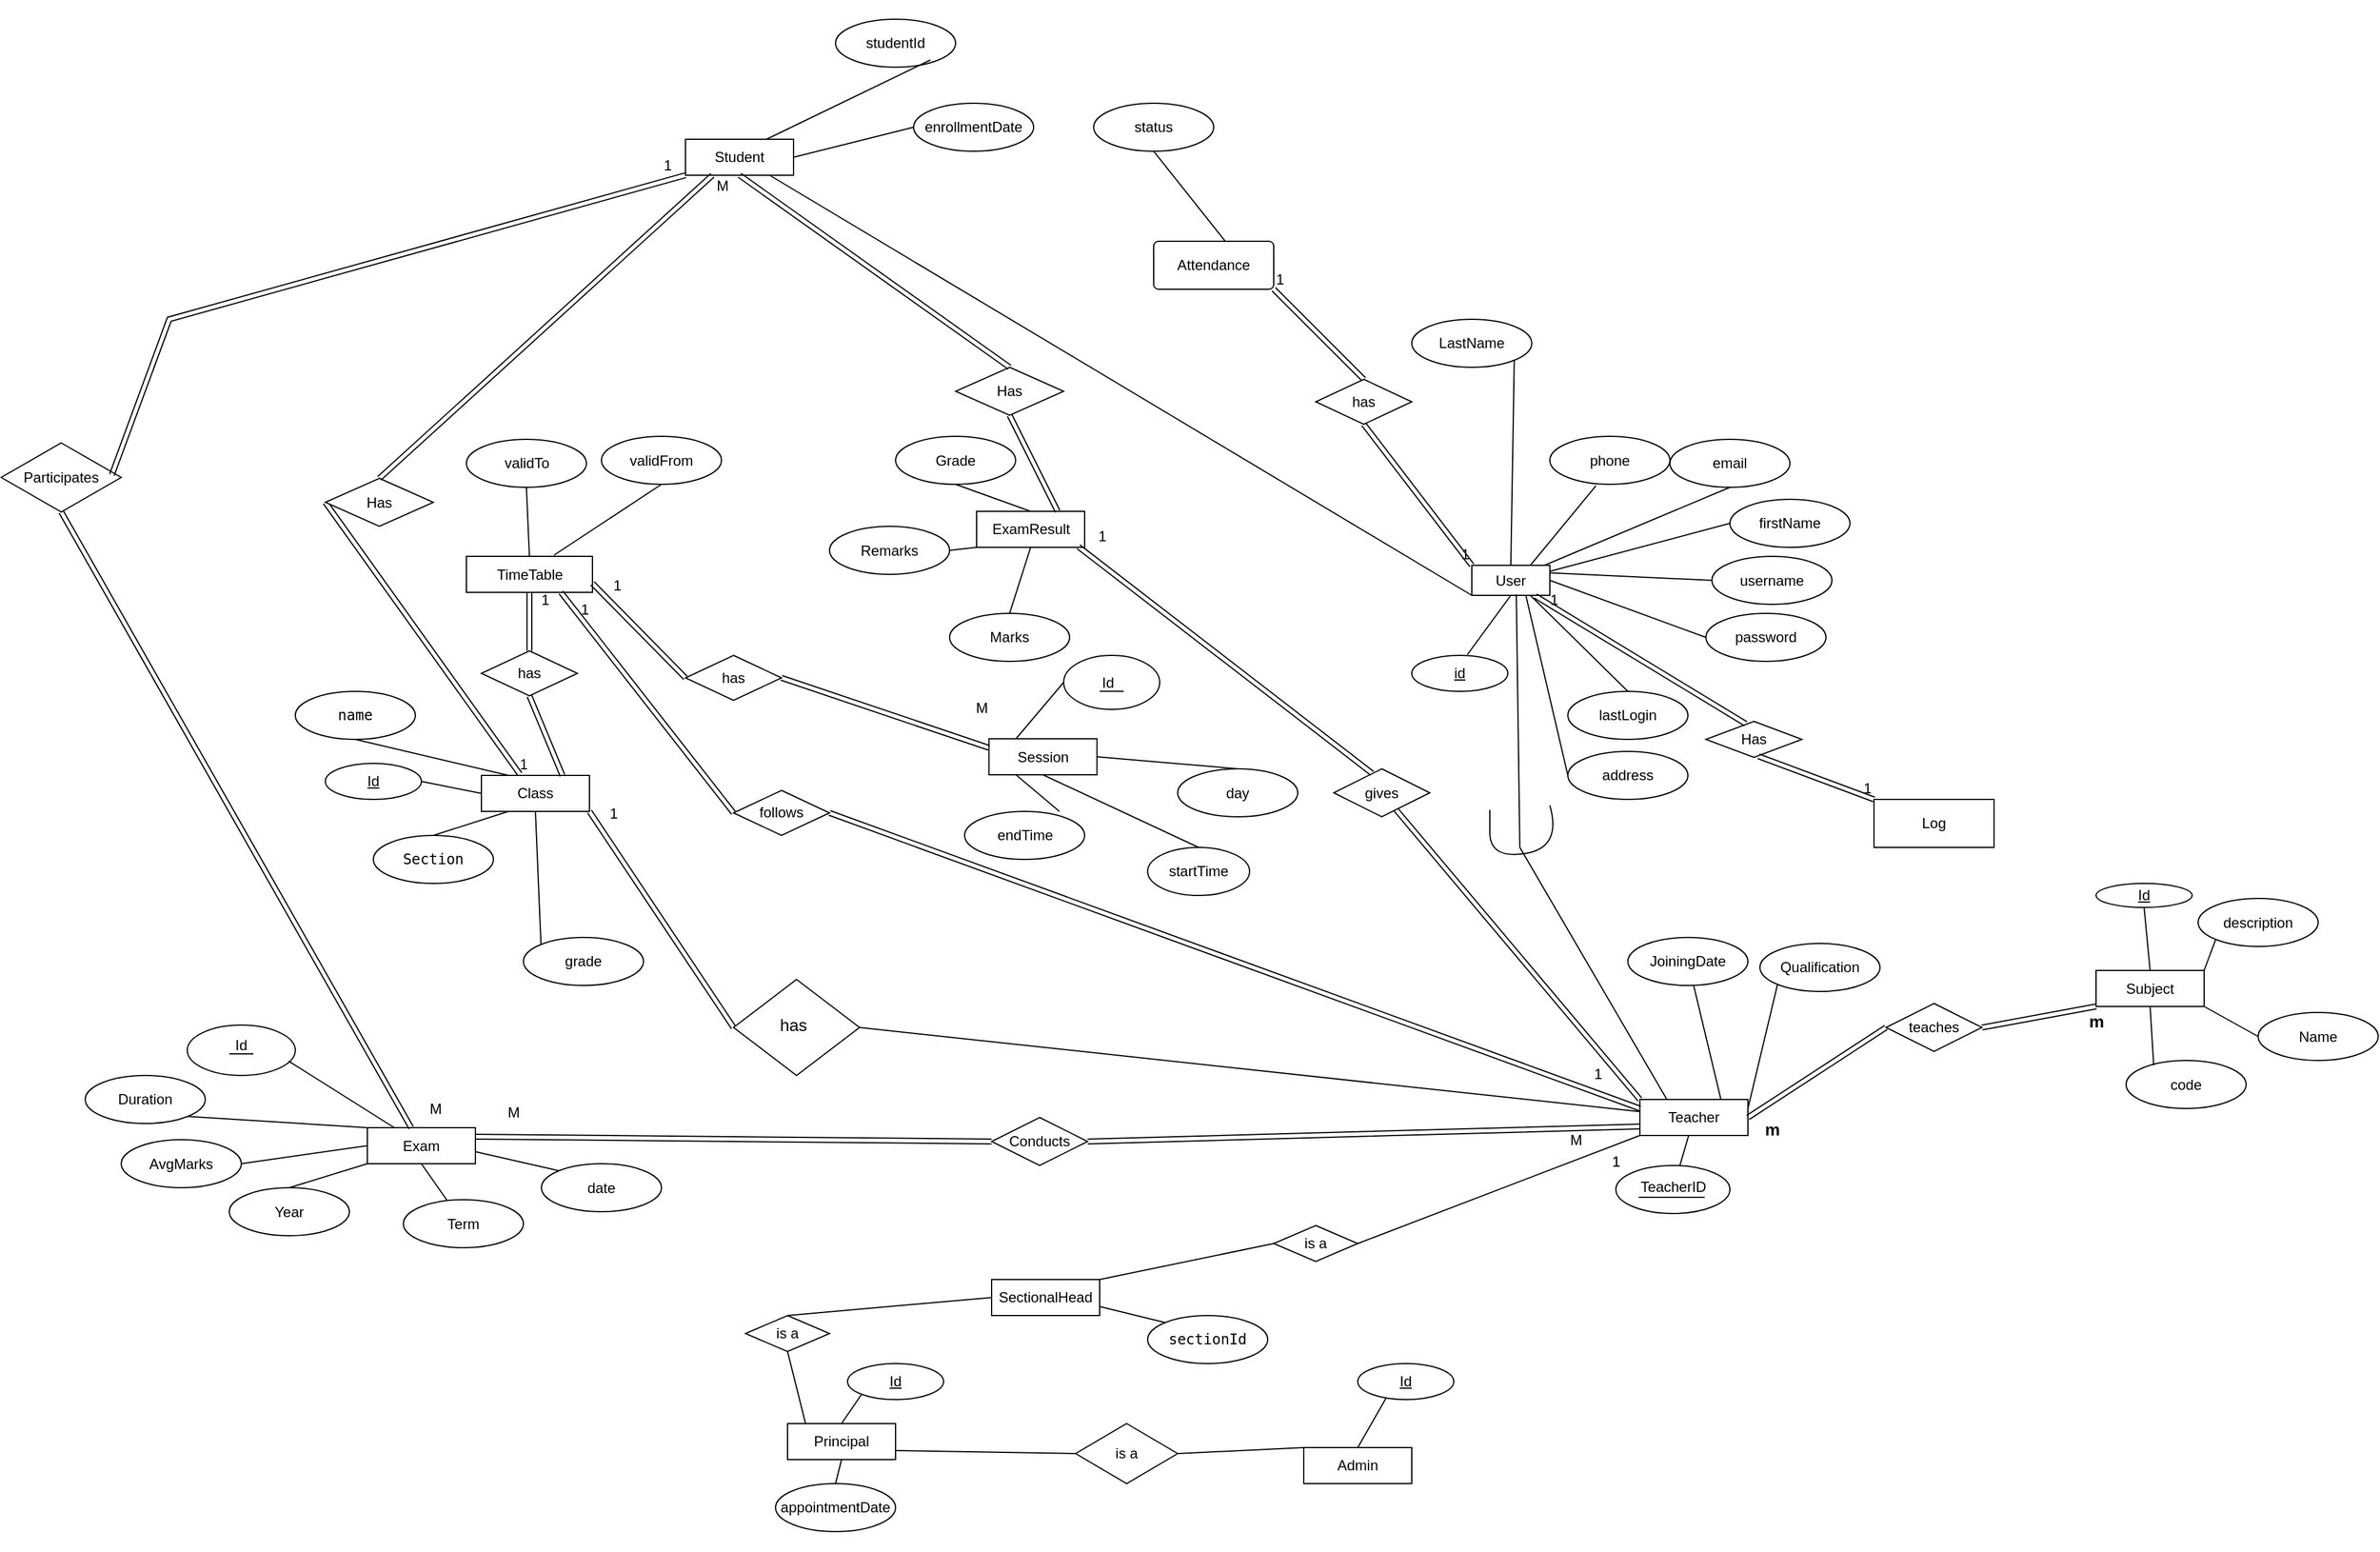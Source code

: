 <mxfile version="26.0.6">
  <diagram id="ZkVfl6ATCp7apwfqiopH" name="Page-1">
    <mxGraphModel dx="2526" dy="1652" grid="1" gridSize="10" guides="1" tooltips="1" connect="1" arrows="1" fold="1" page="1" pageScale="1" pageWidth="827" pageHeight="1169" math="0" shadow="0">
      <root>
        <mxCell id="0" />
        <mxCell id="1" parent="0" />
        <mxCell id="m-IS8upbQ1MUggqvbTGP-1" value="&#xa;&#xa;Teacher&#xa;&#xa;" style="rounded=0;whiteSpace=wrap;html=1;" parent="1" vertex="1">
          <mxGeometry x="535" y="490" width="90" height="30" as="geometry" />
        </mxCell>
        <mxCell id="m-IS8upbQ1MUggqvbTGP-2" value="&#xa;&#xa;Class&#xa;&#xa;" style="rounded=0;whiteSpace=wrap;html=1;" parent="1" vertex="1">
          <mxGeometry x="-430" y="220" width="90" height="30" as="geometry" />
        </mxCell>
        <mxCell id="m-IS8upbQ1MUggqvbTGP-3" value="&#xa;&#xa;Admin&#xa;&#xa;" style="rounded=0;whiteSpace=wrap;html=1;" parent="1" vertex="1">
          <mxGeometry x="255" y="780" width="90" height="30" as="geometry" />
        </mxCell>
        <mxCell id="m-IS8upbQ1MUggqvbTGP-4" value="&#xa;&#xa;ExamResult&#xa;&#xa;" style="rounded=0;whiteSpace=wrap;html=1;" parent="1" vertex="1">
          <mxGeometry x="-17.5" width="90" height="30" as="geometry" />
        </mxCell>
        <mxCell id="m-IS8upbQ1MUggqvbTGP-5" value="&#xa;&#xa;SectionalHead&#xa;&#xa;" style="rounded=0;whiteSpace=wrap;html=1;" parent="1" vertex="1">
          <mxGeometry x="-5" y="640" width="90" height="30" as="geometry" />
        </mxCell>
        <mxCell id="m-IS8upbQ1MUggqvbTGP-6" value="&#xa;&#xa;Exam&#xa;&#xa;" style="rounded=0;whiteSpace=wrap;html=1;" parent="1" vertex="1">
          <mxGeometry x="-525" y="513.5" width="90" height="30" as="geometry" />
        </mxCell>
        <mxCell id="m-IS8upbQ1MUggqvbTGP-8" value="TimeTable" style="rounded=0;whiteSpace=wrap;html=1;" parent="1" vertex="1">
          <mxGeometry x="-442.5" y="37.5" width="105" height="30" as="geometry" />
        </mxCell>
        <mxCell id="m-IS8upbQ1MUggqvbTGP-9" value="&#xa;&#xa;Student&#xa;&#xa;" style="rounded=0;whiteSpace=wrap;html=1;" parent="1" vertex="1">
          <mxGeometry x="-260" y="-310" width="90" height="30" as="geometry" />
        </mxCell>
        <mxCell id="m-IS8upbQ1MUggqvbTGP-10" value="&#xa;&#xa;Principal&#xa;&#xa;" style="rounded=0;whiteSpace=wrap;html=1;" parent="1" vertex="1">
          <mxGeometry x="-175" y="760" width="90" height="30" as="geometry" />
        </mxCell>
        <mxCell id="m-IS8upbQ1MUggqvbTGP-11" value="&#xa;&#xa;Subject&#xa;&#xa;" style="rounded=0;whiteSpace=wrap;html=1;" parent="1" vertex="1">
          <mxGeometry x="915" y="382.5" width="90" height="30" as="geometry" />
        </mxCell>
        <mxCell id="m-IS8upbQ1MUggqvbTGP-12" value="&#xa;&#xa;Session&#xa;&#xa;" style="rounded=0;whiteSpace=wrap;html=1;" parent="1" vertex="1">
          <mxGeometry x="-7.23" y="189.5" width="90" height="30" as="geometry" />
        </mxCell>
        <mxCell id="m-IS8upbQ1MUggqvbTGP-15" value="&#xa;&#xa;studentId&#xa;&#xa;" style="ellipse;whiteSpace=wrap;html=1;" parent="1" vertex="1">
          <mxGeometry x="-135" y="-410" width="100" height="40" as="geometry" />
        </mxCell>
        <mxCell id="m-IS8upbQ1MUggqvbTGP-16" value="&#xa;&#xa;firstName&#xa;&#xa;" style="ellipse;whiteSpace=wrap;html=1;" parent="1" vertex="1">
          <mxGeometry x="610" y="-10" width="100" height="40" as="geometry" />
        </mxCell>
        <mxCell id="m-IS8upbQ1MUggqvbTGP-17" value="LastName" style="ellipse;whiteSpace=wrap;html=1;" parent="1" vertex="1">
          <mxGeometry x="345" y="-160" width="100" height="40" as="geometry" />
        </mxCell>
        <mxCell id="m-IS8upbQ1MUggqvbTGP-18" value="&#xa;&#xa;enrollmentDate&#xa;&#xa;" style="ellipse;whiteSpace=wrap;html=1;" parent="1" vertex="1">
          <mxGeometry x="-70" y="-340" width="100" height="40" as="geometry" />
        </mxCell>
        <mxCell id="m-IS8upbQ1MUggqvbTGP-20" value="J&lt;span style=&quot;background-color: transparent; color: light-dark(rgb(0, 0, 0), rgb(255, 255, 255));&quot;&gt;oiningDate&lt;/span&gt;" style="ellipse;whiteSpace=wrap;html=1;" parent="1" vertex="1">
          <mxGeometry x="525" y="355" width="100" height="40" as="geometry" />
        </mxCell>
        <mxCell id="m-IS8upbQ1MUggqvbTGP-21" value="&lt;br&gt;&lt;br&gt;&lt;div&gt;&lt;br&gt;&lt;/div&gt;" style="ellipse;whiteSpace=wrap;html=1;" parent="1" vertex="1">
          <mxGeometry x="515" y="545" width="95" height="40" as="geometry" />
        </mxCell>
        <mxCell id="m-IS8upbQ1MUggqvbTGP-26" value="" style="endArrow=none;html=1;rounded=0;" parent="1" source="m-IS8upbQ1MUggqvbTGP-1" target="m-IS8upbQ1MUggqvbTGP-21" edge="1">
          <mxGeometry width="50" height="50" relative="1" as="geometry">
            <mxPoint x="360" y="420" as="sourcePoint" />
            <mxPoint x="410" y="370" as="targetPoint" />
          </mxGeometry>
        </mxCell>
        <mxCell id="m-IS8upbQ1MUggqvbTGP-27" value="" style="endArrow=none;html=1;rounded=0;entryX=0.75;entryY=0;entryDx=0;entryDy=0;" parent="1" source="m-IS8upbQ1MUggqvbTGP-20" target="m-IS8upbQ1MUggqvbTGP-1" edge="1">
          <mxGeometry width="50" height="50" relative="1" as="geometry">
            <mxPoint x="474.645" y="334.142" as="sourcePoint" />
            <mxPoint x="410" y="370" as="targetPoint" />
          </mxGeometry>
        </mxCell>
        <mxCell id="m-IS8upbQ1MUggqvbTGP-30" value="" style="endArrow=none;html=1;rounded=0;exitX=1;exitY=1;exitDx=0;exitDy=0;entryX=0.5;entryY=0;entryDx=0;entryDy=0;" parent="1" source="m-IS8upbQ1MUggqvbTGP-17" target="m-IS8upbQ1MUggqvbTGP-32" edge="1">
          <mxGeometry width="50" height="50" relative="1" as="geometry">
            <mxPoint x="435" y="220" as="sourcePoint" />
            <mxPoint x="485" y="170" as="targetPoint" />
          </mxGeometry>
        </mxCell>
        <mxCell id="m-IS8upbQ1MUggqvbTGP-31" value="" style="endArrow=none;html=1;rounded=0;exitX=0;exitY=0.5;exitDx=0;exitDy=0;entryX=1;entryY=0.5;entryDx=0;entryDy=0;" parent="1" source="m-IS8upbQ1MUggqvbTGP-18" target="m-IS8upbQ1MUggqvbTGP-9" edge="1">
          <mxGeometry width="50" height="50" relative="1" as="geometry">
            <mxPoint x="260" y="-242.5" as="sourcePoint" />
            <mxPoint x="310" y="-292.5" as="targetPoint" />
          </mxGeometry>
        </mxCell>
        <mxCell id="m-IS8upbQ1MUggqvbTGP-32" value="User" style="rounded=0;whiteSpace=wrap;html=1;" parent="1" vertex="1">
          <mxGeometry x="395" y="45" width="65" height="25" as="geometry" />
        </mxCell>
        <mxCell id="m-IS8upbQ1MUggqvbTGP-35" value="&#xa;&#xa;status&#xa;&#xa;" style="ellipse;whiteSpace=wrap;html=1;" parent="1" vertex="1">
          <mxGeometry x="80" y="-340" width="100" height="40" as="geometry" />
        </mxCell>
        <mxCell id="m-IS8upbQ1MUggqvbTGP-36" value="&#xa;&#xa;validTo&#xa;&#xa;" style="ellipse;whiteSpace=wrap;html=1;" parent="1" vertex="1">
          <mxGeometry x="-442.5" y="-60" width="100" height="40" as="geometry" />
        </mxCell>
        <mxCell id="m-IS8upbQ1MUggqvbTGP-37" value="&#xa;&#xa;appointmentDate&#xa;&#xa;" style="ellipse;whiteSpace=wrap;html=1;" parent="1" vertex="1">
          <mxGeometry x="-185" y="810" width="100" height="40" as="geometry" />
        </mxCell>
        <mxCell id="m-IS8upbQ1MUggqvbTGP-39" value="&#xa;&#xa;lastLogin&#xa;&#xa;" style="ellipse;whiteSpace=wrap;html=1;" parent="1" vertex="1">
          <mxGeometry x="475" y="150" width="100" height="40" as="geometry" />
        </mxCell>
        <mxCell id="m-IS8upbQ1MUggqvbTGP-40" value="&#xa;&#xa;password&#xa;&#xa;" style="ellipse;whiteSpace=wrap;html=1;" parent="1" vertex="1">
          <mxGeometry x="590" y="85" width="100" height="40" as="geometry" />
        </mxCell>
        <mxCell id="m-IS8upbQ1MUggqvbTGP-41" value="&#xa;&#xa;username&#xa;&#xa;" style="ellipse;whiteSpace=wrap;html=1;" parent="1" vertex="1">
          <mxGeometry x="595" y="37.5" width="100" height="40" as="geometry" />
        </mxCell>
        <mxCell id="m-IS8upbQ1MUggqvbTGP-42" value="&#xa;&#xa;address&#xa;&#xa;" style="ellipse;whiteSpace=wrap;html=1;" parent="1" vertex="1">
          <mxGeometry x="475" y="200" width="100" height="40" as="geometry" />
        </mxCell>
        <mxCell id="m-IS8upbQ1MUggqvbTGP-43" value="&#xa;&#xa;phone&#xa;&#xa;" style="ellipse;whiteSpace=wrap;html=1;" parent="1" vertex="1">
          <mxGeometry x="460" y="-62.5" width="100" height="40" as="geometry" />
        </mxCell>
        <mxCell id="m-IS8upbQ1MUggqvbTGP-44" value="&#xa;&#xa;email&#xa;&#xa;" style="ellipse;whiteSpace=wrap;html=1;" parent="1" vertex="1">
          <mxGeometry x="560" y="-60" width="100" height="40" as="geometry" />
        </mxCell>
        <mxCell id="m-IS8upbQ1MUggqvbTGP-45" value="" style="endArrow=none;html=1;rounded=0;entryX=0.75;entryY=1;entryDx=0;entryDy=0;exitX=0.5;exitY=0;exitDx=0;exitDy=0;" parent="1" source="m-IS8upbQ1MUggqvbTGP-39" target="m-IS8upbQ1MUggqvbTGP-32" edge="1">
          <mxGeometry width="50" height="50" relative="1" as="geometry">
            <mxPoint x="468.69" y="160.0" as="sourcePoint" />
            <mxPoint x="455" y="55" as="targetPoint" />
          </mxGeometry>
        </mxCell>
        <mxCell id="m-IS8upbQ1MUggqvbTGP-46" value="" style="endArrow=none;html=1;rounded=0;exitX=0.383;exitY=1.033;exitDx=0;exitDy=0;entryX=0.75;entryY=0;entryDx=0;entryDy=0;exitPerimeter=0;" parent="1" source="m-IS8upbQ1MUggqvbTGP-43" target="m-IS8upbQ1MUggqvbTGP-32" edge="1">
          <mxGeometry width="50" height="50" relative="1" as="geometry">
            <mxPoint x="450.355" y="14.142" as="sourcePoint" />
            <mxPoint x="465" y="65" as="targetPoint" />
          </mxGeometry>
        </mxCell>
        <mxCell id="m-IS8upbQ1MUggqvbTGP-47" value="" style="endArrow=none;html=1;rounded=0;exitX=0.5;exitY=1;exitDx=0;exitDy=0;entryX=0.93;entryY=0;entryDx=0;entryDy=0;entryPerimeter=0;" parent="1" source="m-IS8upbQ1MUggqvbTGP-44" target="m-IS8upbQ1MUggqvbTGP-32" edge="1">
          <mxGeometry width="50" height="50" relative="1" as="geometry">
            <mxPoint x="460.355" y="24.142" as="sourcePoint" />
            <mxPoint x="475" y="75" as="targetPoint" />
          </mxGeometry>
        </mxCell>
        <mxCell id="m-IS8upbQ1MUggqvbTGP-48" value="" style="endArrow=none;html=1;rounded=0;exitX=0;exitY=0.5;exitDx=0;exitDy=0;" parent="1" source="m-IS8upbQ1MUggqvbTGP-16" edge="1">
          <mxGeometry width="50" height="50" relative="1" as="geometry">
            <mxPoint x="470.355" y="34.142" as="sourcePoint" />
            <mxPoint x="460" y="50" as="targetPoint" />
          </mxGeometry>
        </mxCell>
        <mxCell id="m-IS8upbQ1MUggqvbTGP-49" value="" style="endArrow=none;html=1;rounded=0;exitX=0;exitY=0.5;exitDx=0;exitDy=0;entryX=1;entryY=0.25;entryDx=0;entryDy=0;" parent="1" source="m-IS8upbQ1MUggqvbTGP-41" target="m-IS8upbQ1MUggqvbTGP-32" edge="1">
          <mxGeometry width="50" height="50" relative="1" as="geometry">
            <mxPoint x="480.355" y="44.142" as="sourcePoint" />
            <mxPoint x="495" y="95" as="targetPoint" />
          </mxGeometry>
        </mxCell>
        <mxCell id="m-IS8upbQ1MUggqvbTGP-50" value="" style="endArrow=none;html=1;rounded=0;entryX=0;entryY=0.5;entryDx=0;entryDy=0;" parent="1" target="m-IS8upbQ1MUggqvbTGP-42" edge="1">
          <mxGeometry width="50" height="50" relative="1" as="geometry">
            <mxPoint x="440" y="70" as="sourcePoint" />
            <mxPoint x="675" y="10" as="targetPoint" />
          </mxGeometry>
        </mxCell>
        <mxCell id="m-IS8upbQ1MUggqvbTGP-51" value="" style="endArrow=none;html=1;rounded=0;exitX=0;exitY=0.5;exitDx=0;exitDy=0;entryX=1;entryY=0.5;entryDx=0;entryDy=0;" parent="1" source="m-IS8upbQ1MUggqvbTGP-40" target="m-IS8upbQ1MUggqvbTGP-32" edge="1">
          <mxGeometry width="50" height="50" relative="1" as="geometry">
            <mxPoint x="500.355" y="64.142" as="sourcePoint" />
            <mxPoint x="515" y="115" as="targetPoint" />
          </mxGeometry>
        </mxCell>
        <mxCell id="m-IS8upbQ1MUggqvbTGP-56" value="Marks" style="ellipse;whiteSpace=wrap;html=1;" parent="1" vertex="1">
          <mxGeometry x="-40" y="85" width="100" height="40" as="geometry" />
        </mxCell>
        <mxCell id="m-IS8upbQ1MUggqvbTGP-57" value="&lt;font face=&quot;monospace&quot;&gt;Section&lt;/font&gt;" style="ellipse;whiteSpace=wrap;html=1;" parent="1" vertex="1">
          <mxGeometry x="-520" y="270" width="100" height="40" as="geometry" />
        </mxCell>
        <mxCell id="m-IS8upbQ1MUggqvbTGP-58" value="grade" style="ellipse;whiteSpace=wrap;html=1;" parent="1" vertex="1">
          <mxGeometry x="-395" y="355" width="100" height="40" as="geometry" />
        </mxCell>
        <mxCell id="m-IS8upbQ1MUggqvbTGP-59" value="&lt;code&gt;name&lt;/code&gt;" style="ellipse;whiteSpace=wrap;html=1;" parent="1" vertex="1">
          <mxGeometry x="-585" y="150" width="100" height="40" as="geometry" />
        </mxCell>
        <mxCell id="m-IS8upbQ1MUggqvbTGP-60" value="Year" style="ellipse;whiteSpace=wrap;html=1;" parent="1" vertex="1">
          <mxGeometry x="-640" y="563.5" width="100" height="40" as="geometry" />
        </mxCell>
        <mxCell id="m-IS8upbQ1MUggqvbTGP-62" value="&lt;font face=&quot;Helvetica&quot;&gt;&lt;br&gt;&lt;code&gt;sectionId&lt;/code&gt;&lt;/font&gt;&lt;div&gt;&lt;br&gt;&lt;/div&gt;" style="ellipse;whiteSpace=wrap;html=1;" parent="1" vertex="1">
          <mxGeometry x="125" y="670" width="100" height="40" as="geometry" />
        </mxCell>
        <mxCell id="m-IS8upbQ1MUggqvbTGP-64" value="" style="endArrow=none;html=1;rounded=0;entryX=0.5;entryY=0;entryDx=0;entryDy=0;exitX=0.25;exitY=1;exitDx=0;exitDy=0;" parent="1" source="m-IS8upbQ1MUggqvbTGP-2" target="m-IS8upbQ1MUggqvbTGP-57" edge="1">
          <mxGeometry width="50" height="50" relative="1" as="geometry">
            <mxPoint x="-380" y="107.5" as="sourcePoint" />
            <mxPoint x="-434.645" y="94.142" as="targetPoint" />
          </mxGeometry>
        </mxCell>
        <mxCell id="m-IS8upbQ1MUggqvbTGP-65" value="" style="endArrow=none;html=1;rounded=0;entryX=0.5;entryY=1;entryDx=0;entryDy=0;exitX=0;exitY=0;exitDx=0;exitDy=0;" parent="1" source="m-IS8upbQ1MUggqvbTGP-58" target="m-IS8upbQ1MUggqvbTGP-2" edge="1">
          <mxGeometry width="50" height="50" relative="1" as="geometry">
            <mxPoint x="-370" y="117.5" as="sourcePoint" />
            <mxPoint x="-424.645" y="104.142" as="targetPoint" />
          </mxGeometry>
        </mxCell>
        <mxCell id="m-IS8upbQ1MUggqvbTGP-66" value="" style="endArrow=none;html=1;rounded=0;entryX=0.5;entryY=1;entryDx=0;entryDy=0;exitX=0.25;exitY=0;exitDx=0;exitDy=0;" parent="1" source="m-IS8upbQ1MUggqvbTGP-2" target="m-IS8upbQ1MUggqvbTGP-59" edge="1">
          <mxGeometry width="50" height="50" relative="1" as="geometry">
            <mxPoint x="-360" y="127.5" as="sourcePoint" />
            <mxPoint x="-414.645" y="114.142" as="targetPoint" />
          </mxGeometry>
        </mxCell>
        <mxCell id="m-IS8upbQ1MUggqvbTGP-67" value="" style="endArrow=none;html=1;rounded=0;entryX=0.5;entryY=0;entryDx=0;entryDy=0;exitX=0;exitY=1;exitDx=0;exitDy=0;" parent="1" source="HbYdbLSQYEjFcqlibQCt-32" target="m-IS8upbQ1MUggqvbTGP-10" edge="1">
          <mxGeometry width="50" height="50" relative="1" as="geometry">
            <mxPoint x="-85" y="730" as="sourcePoint" />
            <mxPoint x="-659.645" y="774.142" as="targetPoint" />
          </mxGeometry>
        </mxCell>
        <mxCell id="m-IS8upbQ1MUggqvbTGP-68" value="" style="endArrow=none;html=1;rounded=0;entryX=0.5;entryY=0;entryDx=0;entryDy=0;exitX=0.5;exitY=1;exitDx=0;exitDy=0;" parent="1" source="m-IS8upbQ1MUggqvbTGP-10" target="m-IS8upbQ1MUggqvbTGP-37" edge="1">
          <mxGeometry width="50" height="50" relative="1" as="geometry">
            <mxPoint x="-595" y="797.5" as="sourcePoint" />
            <mxPoint x="-110" y="845" as="targetPoint" />
          </mxGeometry>
        </mxCell>
        <mxCell id="m-IS8upbQ1MUggqvbTGP-70" value="&#xa;&#xa;validFrom&#xa;&#xa;" style="ellipse;whiteSpace=wrap;html=1;" parent="1" vertex="1">
          <mxGeometry x="-330" y="-62.5" width="100" height="40" as="geometry" />
        </mxCell>
        <mxCell id="m-IS8upbQ1MUggqvbTGP-71" value="&#xa;&#xa;endTime&#xa;&#xa;" style="ellipse;whiteSpace=wrap;html=1;" parent="1" vertex="1">
          <mxGeometry x="-27.5" y="250" width="100" height="40" as="geometry" />
        </mxCell>
        <mxCell id="m-IS8upbQ1MUggqvbTGP-72" value="day" style="ellipse;whiteSpace=wrap;html=1;" parent="1" vertex="1">
          <mxGeometry x="150" y="214.5" width="100" height="40" as="geometry" />
        </mxCell>
        <mxCell id="m-IS8upbQ1MUggqvbTGP-73" value="&#xa;&#xa;startTime&#xa;&#xa;" style="ellipse;whiteSpace=wrap;html=1;" parent="1" vertex="1">
          <mxGeometry x="125.0" y="280" width="84.91" height="40" as="geometry" />
        </mxCell>
        <mxCell id="m-IS8upbQ1MUggqvbTGP-74" value="Grade" style="ellipse;whiteSpace=wrap;html=1;" parent="1" vertex="1">
          <mxGeometry x="-85" y="-62.5" width="100" height="40" as="geometry" />
        </mxCell>
        <mxCell id="m-IS8upbQ1MUggqvbTGP-75" value="Remarks" style="ellipse;whiteSpace=wrap;html=1;" parent="1" vertex="1">
          <mxGeometry x="-140" y="12.5" width="100" height="40" as="geometry" />
        </mxCell>
        <mxCell id="m-IS8upbQ1MUggqvbTGP-76" value="AvgMarks" style="ellipse;whiteSpace=wrap;html=1;" parent="1" vertex="1">
          <mxGeometry x="-730" y="523.5" width="100" height="40" as="geometry" />
        </mxCell>
        <mxCell id="m-IS8upbQ1MUggqvbTGP-77" value="Duration" style="ellipse;whiteSpace=wrap;html=1;" parent="1" vertex="1">
          <mxGeometry x="-760" y="470" width="100" height="40" as="geometry" />
        </mxCell>
        <mxCell id="m-IS8upbQ1MUggqvbTGP-78" value="date" style="ellipse;whiteSpace=wrap;html=1;" parent="1" vertex="1">
          <mxGeometry x="-380" y="543.5" width="100" height="40" as="geometry" />
        </mxCell>
        <mxCell id="m-IS8upbQ1MUggqvbTGP-79" value="Term" style="ellipse;whiteSpace=wrap;html=1;" parent="1" vertex="1">
          <mxGeometry x="-495" y="573.5" width="100" height="40" as="geometry" />
        </mxCell>
        <mxCell id="m-IS8upbQ1MUggqvbTGP-80" value="" style="endArrow=none;html=1;rounded=0;exitX=0;exitY=0;exitDx=0;exitDy=0;" parent="1" source="m-IS8upbQ1MUggqvbTGP-78" edge="1">
          <mxGeometry width="50" height="50" relative="1" as="geometry">
            <mxPoint x="-642.5" y="403.5" as="sourcePoint" />
            <mxPoint x="-435" y="533.5" as="targetPoint" />
          </mxGeometry>
        </mxCell>
        <mxCell id="m-IS8upbQ1MUggqvbTGP-81" value="" style="endArrow=none;html=1;rounded=0;entryX=1;entryY=0.5;entryDx=0;entryDy=0;exitX=0;exitY=0.5;exitDx=0;exitDy=0;" parent="1" source="m-IS8upbQ1MUggqvbTGP-6" target="m-IS8upbQ1MUggqvbTGP-76" edge="1">
          <mxGeometry width="50" height="50" relative="1" as="geometry">
            <mxPoint x="-632.5" y="413.5" as="sourcePoint" />
            <mxPoint x="-610.355" y="449.358" as="targetPoint" />
          </mxGeometry>
        </mxCell>
        <mxCell id="m-IS8upbQ1MUggqvbTGP-82" value="" style="endArrow=none;html=1;rounded=0;entryX=1;entryY=1;entryDx=0;entryDy=0;exitX=0;exitY=0;exitDx=0;exitDy=0;" parent="1" source="m-IS8upbQ1MUggqvbTGP-6" target="m-IS8upbQ1MUggqvbTGP-77" edge="1">
          <mxGeometry width="50" height="50" relative="1" as="geometry">
            <mxPoint x="-622.5" y="423.5" as="sourcePoint" />
            <mxPoint x="-600.355" y="459.358" as="targetPoint" />
          </mxGeometry>
        </mxCell>
        <mxCell id="m-IS8upbQ1MUggqvbTGP-83" value="" style="endArrow=none;html=1;rounded=0;exitX=0.5;exitY=1;exitDx=0;exitDy=0;" parent="1" source="m-IS8upbQ1MUggqvbTGP-6" target="m-IS8upbQ1MUggqvbTGP-79" edge="1">
          <mxGeometry width="50" height="50" relative="1" as="geometry">
            <mxPoint x="-612.5" y="433.5" as="sourcePoint" />
            <mxPoint x="-590.355" y="469.358" as="targetPoint" />
          </mxGeometry>
        </mxCell>
        <mxCell id="m-IS8upbQ1MUggqvbTGP-84" value="" style="endArrow=none;html=1;rounded=0;entryX=0.5;entryY=0;entryDx=0;entryDy=0;exitX=0;exitY=1;exitDx=0;exitDy=0;" parent="1" source="m-IS8upbQ1MUggqvbTGP-6" target="m-IS8upbQ1MUggqvbTGP-60" edge="1">
          <mxGeometry width="50" height="50" relative="1" as="geometry">
            <mxPoint x="-602.5" y="443.5" as="sourcePoint" />
            <mxPoint x="-580.355" y="479.358" as="targetPoint" />
          </mxGeometry>
        </mxCell>
        <mxCell id="m-IS8upbQ1MUggqvbTGP-85" value="" style="endArrow=none;html=1;rounded=0;exitX=0.5;exitY=1;exitDx=0;exitDy=0;entryX=0.5;entryY=0;entryDx=0;entryDy=0;" parent="1" source="m-IS8upbQ1MUggqvbTGP-74" target="m-IS8upbQ1MUggqvbTGP-4" edge="1">
          <mxGeometry width="50" height="50" relative="1" as="geometry">
            <mxPoint x="-115.355" y="358.358" as="sourcePoint" />
            <mxPoint x="-210" y="302.5" as="targetPoint" />
          </mxGeometry>
        </mxCell>
        <mxCell id="m-IS8upbQ1MUggqvbTGP-86" value="" style="endArrow=none;html=1;rounded=0;exitX=0.5;exitY=0;exitDx=0;exitDy=0;entryX=0.5;entryY=1;entryDx=0;entryDy=0;" parent="1" source="m-IS8upbQ1MUggqvbTGP-56" target="m-IS8upbQ1MUggqvbTGP-4" edge="1">
          <mxGeometry width="50" height="50" relative="1" as="geometry">
            <mxPoint x="-105.355" y="368.358" as="sourcePoint" />
            <mxPoint x="55" y="37.5" as="targetPoint" />
          </mxGeometry>
        </mxCell>
        <mxCell id="m-IS8upbQ1MUggqvbTGP-87" value="" style="endArrow=none;html=1;rounded=0;exitX=1;exitY=0.5;exitDx=0;exitDy=0;entryX=0;entryY=1;entryDx=0;entryDy=0;" parent="1" source="m-IS8upbQ1MUggqvbTGP-75" target="m-IS8upbQ1MUggqvbTGP-4" edge="1">
          <mxGeometry width="50" height="50" relative="1" as="geometry">
            <mxPoint x="-95.355" y="378.358" as="sourcePoint" />
            <mxPoint x="-190" y="322.5" as="targetPoint" />
          </mxGeometry>
        </mxCell>
        <mxCell id="m-IS8upbQ1MUggqvbTGP-92" value="" style="endArrow=none;html=1;rounded=0;exitX=0.79;exitY=0;exitDx=0;exitDy=0;entryX=0.25;entryY=1;entryDx=0;entryDy=0;exitPerimeter=0;" parent="1" source="m-IS8upbQ1MUggqvbTGP-71" target="m-IS8upbQ1MUggqvbTGP-12" edge="1">
          <mxGeometry width="50" height="50" relative="1" as="geometry">
            <mxPoint x="-71.875" y="255.858" as="sourcePoint" />
            <mxPoint x="-152.23" y="99.5" as="targetPoint" />
          </mxGeometry>
        </mxCell>
        <mxCell id="m-IS8upbQ1MUggqvbTGP-94" value="" style="endArrow=none;html=1;rounded=0;exitX=0.5;exitY=0;exitDx=0;exitDy=0;entryX=0.5;entryY=1;entryDx=0;entryDy=0;" parent="1" source="m-IS8upbQ1MUggqvbTGP-73" target="m-IS8upbQ1MUggqvbTGP-12" edge="1">
          <mxGeometry width="50" height="50" relative="1" as="geometry">
            <mxPoint x="-67.23" y="159.5" as="sourcePoint" />
            <mxPoint x="-142.23" y="109.5" as="targetPoint" />
          </mxGeometry>
        </mxCell>
        <mxCell id="m-IS8upbQ1MUggqvbTGP-95" value="" style="endArrow=none;html=1;rounded=0;exitX=1;exitY=0.5;exitDx=0;exitDy=0;entryX=0.5;entryY=0;entryDx=0;entryDy=0;" parent="1" source="m-IS8upbQ1MUggqvbTGP-12" target="m-IS8upbQ1MUggqvbTGP-72" edge="1">
          <mxGeometry width="50" height="50" relative="1" as="geometry">
            <mxPoint x="104.77" y="309.5" as="sourcePoint" />
            <mxPoint x="105.0" y="238.163" as="targetPoint" />
          </mxGeometry>
        </mxCell>
        <mxCell id="m-IS8upbQ1MUggqvbTGP-99" value="" style="endArrow=none;html=1;rounded=0;exitX=0.5;exitY=1;exitDx=0;exitDy=0;entryX=0.62;entryY=0.075;entryDx=0;entryDy=0;entryPerimeter=0;" parent="1" source="m-IS8upbQ1MUggqvbTGP-35" target="HbYdbLSQYEjFcqlibQCt-30" edge="1">
          <mxGeometry width="50" height="50" relative="1" as="geometry">
            <mxPoint x="915" y="-400" as="sourcePoint" />
            <mxPoint x="200" y="-247.5" as="targetPoint" />
          </mxGeometry>
        </mxCell>
        <mxCell id="m-IS8upbQ1MUggqvbTGP-100" value="" style="endArrow=none;html=1;rounded=0;entryX=0.5;entryY=0;entryDx=0;entryDy=0;exitX=0.5;exitY=1;exitDx=0;exitDy=0;" parent="1" source="m-IS8upbQ1MUggqvbTGP-36" target="m-IS8upbQ1MUggqvbTGP-8" edge="1">
          <mxGeometry width="50" height="50" relative="1" as="geometry">
            <mxPoint x="-400" y="330" as="sourcePoint" />
            <mxPoint x="-445" y="360" as="targetPoint" />
          </mxGeometry>
        </mxCell>
        <mxCell id="m-IS8upbQ1MUggqvbTGP-101" value="" style="endArrow=none;html=1;rounded=0;entryX=0.5;entryY=1;entryDx=0;entryDy=0;exitX=0.695;exitY=-0.033;exitDx=0;exitDy=0;exitPerimeter=0;" parent="1" source="m-IS8upbQ1MUggqvbTGP-8" target="m-IS8upbQ1MUggqvbTGP-70" edge="1">
          <mxGeometry width="50" height="50" relative="1" as="geometry">
            <mxPoint x="-390" y="340" as="sourcePoint" />
            <mxPoint x="-435" y="370" as="targetPoint" />
          </mxGeometry>
        </mxCell>
        <mxCell id="m-IS8upbQ1MUggqvbTGP-103" value="" style="endArrow=none;html=1;rounded=0;entryX=0.5;entryY=0;entryDx=0;entryDy=0;exitX=0.5;exitY=0;exitDx=0;exitDy=0;" parent="1" source="m-IS8upbQ1MUggqvbTGP-3" target="HbYdbLSQYEjFcqlibQCt-33" edge="1">
          <mxGeometry width="50" height="50" relative="1" as="geometry">
            <mxPoint x="280" y="960" as="sourcePoint" />
            <mxPoint x="355.355" y="845.858" as="targetPoint" />
          </mxGeometry>
        </mxCell>
        <mxCell id="m-IS8upbQ1MUggqvbTGP-104" value="Name" style="ellipse;whiteSpace=wrap;html=1;" parent="1" vertex="1">
          <mxGeometry x="1050" y="417.5" width="100" height="40" as="geometry" />
        </mxCell>
        <mxCell id="m-IS8upbQ1MUggqvbTGP-105" value="description" style="ellipse;whiteSpace=wrap;html=1;" parent="1" vertex="1">
          <mxGeometry x="1000" y="322.5" width="100" height="40" as="geometry" />
        </mxCell>
        <mxCell id="m-IS8upbQ1MUggqvbTGP-106" value="code" style="ellipse;whiteSpace=wrap;html=1;" parent="1" vertex="1">
          <mxGeometry x="940" y="457.5" width="100" height="40" as="geometry" />
        </mxCell>
        <mxCell id="m-IS8upbQ1MUggqvbTGP-107" value="" style="endArrow=none;html=1;rounded=0;entryX=0.5;entryY=1;entryDx=0;entryDy=0;exitX=0.23;exitY=0.1;exitDx=0;exitDy=0;exitPerimeter=0;" parent="1" source="m-IS8upbQ1MUggqvbTGP-106" target="m-IS8upbQ1MUggqvbTGP-11" edge="1">
          <mxGeometry width="50" height="50" relative="1" as="geometry">
            <mxPoint x="680" y="465" as="sourcePoint" />
            <mxPoint x="625.355" y="451.642" as="targetPoint" />
          </mxGeometry>
        </mxCell>
        <mxCell id="m-IS8upbQ1MUggqvbTGP-108" value="" style="endArrow=none;html=1;rounded=0;exitX=1;exitY=1;exitDx=0;exitDy=0;entryX=0;entryY=0.5;entryDx=0;entryDy=0;" parent="1" source="m-IS8upbQ1MUggqvbTGP-11" target="m-IS8upbQ1MUggqvbTGP-104" edge="1">
          <mxGeometry width="50" height="50" relative="1" as="geometry">
            <mxPoint x="690" y="475" as="sourcePoint" />
            <mxPoint x="1014.645" y="413.358" as="targetPoint" />
          </mxGeometry>
        </mxCell>
        <mxCell id="m-IS8upbQ1MUggqvbTGP-109" value="" style="endArrow=none;html=1;rounded=0;entryX=1;entryY=0;entryDx=0;entryDy=0;exitX=0;exitY=1;exitDx=0;exitDy=0;" parent="1" source="m-IS8upbQ1MUggqvbTGP-105" target="m-IS8upbQ1MUggqvbTGP-11" edge="1">
          <mxGeometry width="50" height="50" relative="1" as="geometry">
            <mxPoint x="1050" y="367.5" as="sourcePoint" />
            <mxPoint x="645.355" y="471.642" as="targetPoint" />
          </mxGeometry>
        </mxCell>
        <mxCell id="m-IS8upbQ1MUggqvbTGP-111" value="" style="endArrow=none;html=1;rounded=0;exitX=1;exitY=0.75;exitDx=0;exitDy=0;entryX=0;entryY=0;entryDx=0;entryDy=0;" parent="1" source="m-IS8upbQ1MUggqvbTGP-5" target="m-IS8upbQ1MUggqvbTGP-62" edge="1">
          <mxGeometry width="50" height="50" relative="1" as="geometry">
            <mxPoint x="577.145" y="725.858" as="sourcePoint" />
            <mxPoint x="482.5" y="670" as="targetPoint" />
          </mxGeometry>
        </mxCell>
        <mxCell id="m-IS8upbQ1MUggqvbTGP-115" value="" style="endArrow=none;html=1;rounded=0;entryX=0.5;entryY=1;entryDx=0;entryDy=0;exitX=0.58;exitY=-0.025;exitDx=0;exitDy=0;exitPerimeter=0;" parent="1" source="HbYdbLSQYEjFcqlibQCt-18" target="m-IS8upbQ1MUggqvbTGP-32" edge="1">
          <mxGeometry width="50" height="50" relative="1" as="geometry">
            <mxPoint x="345" y="130" as="sourcePoint" />
            <mxPoint x="480" y="85" as="targetPoint" />
          </mxGeometry>
        </mxCell>
        <mxCell id="m-IS8upbQ1MUggqvbTGP-117" value="" style="endArrow=none;html=1;rounded=0;entryX=0;entryY=1;entryDx=0;entryDy=0;" parent="1" source="m-IS8upbQ1MUggqvbTGP-9" target="m-IS8upbQ1MUggqvbTGP-32" edge="1">
          <mxGeometry width="50" height="50" relative="1" as="geometry">
            <mxPoint x="400" y="150" as="sourcePoint" />
            <mxPoint x="240" y="105" as="targetPoint" />
          </mxGeometry>
        </mxCell>
        <mxCell id="m-IS8upbQ1MUggqvbTGP-120" value="" style="endArrow=none;html=1;rounded=0;entryX=0.57;entryY=0.967;entryDx=0;entryDy=0;entryPerimeter=0;" parent="1" target="m-IS8upbQ1MUggqvbTGP-32" edge="1">
          <mxGeometry width="50" height="50" relative="1" as="geometry">
            <mxPoint x="435" y="280" as="sourcePoint" />
            <mxPoint x="495" y="125" as="targetPoint" />
          </mxGeometry>
        </mxCell>
        <mxCell id="m-IS8upbQ1MUggqvbTGP-121" value="" style="endArrow=none;html=1;rounded=0;entryX=0.5;entryY=1;entryDx=0;entryDy=0;exitX=0.25;exitY=0;exitDx=0;exitDy=0;" parent="1" source="m-IS8upbQ1MUggqvbTGP-1" edge="1">
          <mxGeometry width="50" height="50" relative="1" as="geometry">
            <mxPoint x="370" y="420" as="sourcePoint" />
            <mxPoint x="435" y="280" as="targetPoint" />
          </mxGeometry>
        </mxCell>
        <mxCell id="m-IS8upbQ1MUggqvbTGP-123" value="gives" style="rhombus;whiteSpace=wrap;html=1;" parent="1" vertex="1">
          <mxGeometry x="280" y="214.5" width="80" height="40" as="geometry" />
        </mxCell>
        <mxCell id="m-IS8upbQ1MUggqvbTGP-122" value="teaches" style="rhombus;whiteSpace=wrap;html=1;" parent="1" vertex="1">
          <mxGeometry x="740" y="410" width="80" height="40" as="geometry" />
        </mxCell>
        <mxCell id="HbYdbLSQYEjFcqlibQCt-4" value="Has" style="shape=rhombus;perimeter=rhombusPerimeter;whiteSpace=wrap;html=1;align=center;" parent="1" vertex="1">
          <mxGeometry x="590" y="175" width="80" height="30" as="geometry" />
        </mxCell>
        <mxCell id="HbYdbLSQYEjFcqlibQCt-5" value="is a" style="shape=rhombus;perimeter=rhombusPerimeter;whiteSpace=wrap;html=1;align=center;" parent="1" vertex="1">
          <mxGeometry x="230" y="595" width="70" height="30" as="geometry" />
        </mxCell>
        <mxCell id="HbYdbLSQYEjFcqlibQCt-9" value="" style="endArrow=none;html=1;rounded=0;exitX=1;exitY=0;exitDx=0;exitDy=0;entryX=0;entryY=0.5;entryDx=0;entryDy=0;" parent="1" source="m-IS8upbQ1MUggqvbTGP-5" target="HbYdbLSQYEjFcqlibQCt-5" edge="1">
          <mxGeometry width="50" height="50" relative="1" as="geometry">
            <mxPoint x="-147.5" y="640" as="sourcePoint" />
            <mxPoint x="150" y="560" as="targetPoint" />
          </mxGeometry>
        </mxCell>
        <mxCell id="HbYdbLSQYEjFcqlibQCt-10" value="" style="endArrow=none;html=1;rounded=0;entryX=0;entryY=1;entryDx=0;entryDy=0;exitX=1;exitY=0.5;exitDx=0;exitDy=0;" parent="1" source="HbYdbLSQYEjFcqlibQCt-5" target="m-IS8upbQ1MUggqvbTGP-1" edge="1">
          <mxGeometry width="50" height="50" relative="1" as="geometry">
            <mxPoint x="560" y="220" as="sourcePoint" />
            <mxPoint x="474" y="100" as="targetPoint" />
          </mxGeometry>
        </mxCell>
        <mxCell id="HbYdbLSQYEjFcqlibQCt-11" value="" style="endArrow=none;html=1;rounded=0;exitX=0.167;exitY=0;exitDx=0;exitDy=0;entryX=0.5;entryY=1;entryDx=0;entryDy=0;exitPerimeter=0;" parent="1" source="m-IS8upbQ1MUggqvbTGP-10" target="HbYdbLSQYEjFcqlibQCt-12" edge="1">
          <mxGeometry width="50" height="50" relative="1" as="geometry">
            <mxPoint x="310" y="100" as="sourcePoint" />
            <mxPoint x="-160" y="690" as="targetPoint" />
          </mxGeometry>
        </mxCell>
        <mxCell id="HbYdbLSQYEjFcqlibQCt-12" value="is a" style="shape=rhombus;perimeter=rhombusPerimeter;whiteSpace=wrap;html=1;align=center;" parent="1" vertex="1">
          <mxGeometry x="-210" y="670" width="70" height="30" as="geometry" />
        </mxCell>
        <mxCell id="HbYdbLSQYEjFcqlibQCt-14" value="" style="endArrow=none;html=1;rounded=0;entryX=0.5;entryY=0;entryDx=0;entryDy=0;exitX=0;exitY=0.5;exitDx=0;exitDy=0;" parent="1" source="m-IS8upbQ1MUggqvbTGP-5" target="HbYdbLSQYEjFcqlibQCt-12" edge="1">
          <mxGeometry width="50" height="50" relative="1" as="geometry">
            <mxPoint x="470" y="750" as="sourcePoint" />
            <mxPoint x="405" y="770" as="targetPoint" />
          </mxGeometry>
        </mxCell>
        <mxCell id="HbYdbLSQYEjFcqlibQCt-15" value="is a" style="shape=rhombus;perimeter=rhombusPerimeter;whiteSpace=wrap;html=1;align=center;" parent="1" vertex="1">
          <mxGeometry x="65" y="760" width="85" height="50" as="geometry" />
        </mxCell>
        <mxCell id="HbYdbLSQYEjFcqlibQCt-16" value="" style="endArrow=none;html=1;rounded=0;entryX=1;entryY=0.75;entryDx=0;entryDy=0;exitX=0;exitY=0.5;exitDx=0;exitDy=0;" parent="1" source="HbYdbLSQYEjFcqlibQCt-15" target="m-IS8upbQ1MUggqvbTGP-10" edge="1">
          <mxGeometry width="50" height="50" relative="1" as="geometry">
            <mxPoint x="235" y="570" as="sourcePoint" />
            <mxPoint x="170" y="590" as="targetPoint" />
          </mxGeometry>
        </mxCell>
        <mxCell id="HbYdbLSQYEjFcqlibQCt-17" value="" style="endArrow=none;html=1;rounded=0;entryX=1;entryY=0.5;entryDx=0;entryDy=0;exitX=0;exitY=0;exitDx=0;exitDy=0;" parent="1" source="m-IS8upbQ1MUggqvbTGP-3" target="HbYdbLSQYEjFcqlibQCt-15" edge="1">
          <mxGeometry width="50" height="50" relative="1" as="geometry">
            <mxPoint x="245" y="580" as="sourcePoint" />
            <mxPoint x="180" y="600" as="targetPoint" />
          </mxGeometry>
        </mxCell>
        <mxCell id="HbYdbLSQYEjFcqlibQCt-18" value="id" style="ellipse;whiteSpace=wrap;html=1;align=center;fontStyle=4;" parent="1" vertex="1">
          <mxGeometry x="345" y="120" width="80" height="30" as="geometry" />
        </mxCell>
        <mxCell id="vqK4eFPgBEZwXXox1bPY-1" value="Qualification" style="ellipse;whiteSpace=wrap;html=1;" parent="1" vertex="1">
          <mxGeometry x="635" y="360" width="100" height="40" as="geometry" />
        </mxCell>
        <mxCell id="vqK4eFPgBEZwXXox1bPY-2" value="" style="endArrow=none;html=1;rounded=0;exitX=0;exitY=1;exitDx=0;exitDy=0;entryX=1;entryY=0.25;entryDx=0;entryDy=0;" parent="1" source="vqK4eFPgBEZwXXox1bPY-1" target="m-IS8upbQ1MUggqvbTGP-1" edge="1">
          <mxGeometry width="50" height="50" relative="1" as="geometry">
            <mxPoint x="619" y="385" as="sourcePoint" />
            <mxPoint x="620" y="490" as="targetPoint" />
          </mxGeometry>
        </mxCell>
        <mxCell id="HbYdbLSQYEjFcqlibQCt-22" value="" style="curved=1;endArrow=none;html=1;rounded=0;endFill=0;" parent="1" edge="1">
          <mxGeometry width="50" height="50" relative="1" as="geometry">
            <mxPoint x="460" y="245" as="sourcePoint" />
            <mxPoint x="410" y="250" as="targetPoint" />
            <Array as="points">
              <mxPoint x="470" y="280" />
              <mxPoint x="410" y="290" />
              <mxPoint x="410" y="245" />
            </Array>
          </mxGeometry>
        </mxCell>
        <mxCell id="Sy7mSlx7-fbjS67E9USv-1" value="TeacherID" style="text;html=1;align=center;verticalAlign=middle;whiteSpace=wrap;rounded=0;" parent="1" vertex="1">
          <mxGeometry x="537.5" y="550" width="50" height="25" as="geometry" />
        </mxCell>
        <mxCell id="Sy7mSlx7-fbjS67E9USv-2" value="" style="endArrow=none;html=1;rounded=0;" parent="1" edge="1">
          <mxGeometry width="50" height="50" relative="1" as="geometry">
            <mxPoint x="534" y="571.52" as="sourcePoint" />
            <mxPoint x="589" y="571.52" as="targetPoint" />
          </mxGeometry>
        </mxCell>
        <mxCell id="vqK4eFPgBEZwXXox1bPY-3" value="" style="endArrow=none;html=1;rounded=0;fontSize=14;shape=link;exitX=1;exitY=0.5;exitDx=0;exitDy=0;entryX=0;entryY=0.5;entryDx=0;entryDy=0;" parent="1" source="m-IS8upbQ1MUggqvbTGP-1" target="m-IS8upbQ1MUggqvbTGP-122" edge="1">
          <mxGeometry width="50" height="50" relative="1" as="geometry">
            <mxPoint x="-634" y="521.5" as="sourcePoint" />
            <mxPoint x="-438" y="542" as="targetPoint" />
          </mxGeometry>
        </mxCell>
        <mxCell id="HbYdbLSQYEjFcqlibQCt-23" value="" style="endArrow=none;html=1;rounded=0;fontSize=14;shape=link;exitX=1;exitY=0.5;exitDx=0;exitDy=0;entryX=0;entryY=1;entryDx=0;entryDy=0;" parent="1" source="m-IS8upbQ1MUggqvbTGP-122" target="m-IS8upbQ1MUggqvbTGP-11" edge="1">
          <mxGeometry width="50" height="50" relative="1" as="geometry">
            <mxPoint x="635" y="515" as="sourcePoint" />
            <mxPoint x="777" y="431" as="targetPoint" />
          </mxGeometry>
        </mxCell>
        <mxCell id="vqK4eFPgBEZwXXox1bPY-4" value="m" style="text;html=1;align=center;verticalAlign=middle;resizable=0;points=[];autosize=1;strokeColor=none;fillColor=none;fontSize=14;fontStyle=1" parent="1" vertex="1">
          <mxGeometry x="895" y="410" width="40" height="30" as="geometry" />
        </mxCell>
        <mxCell id="vqK4eFPgBEZwXXox1bPY-6" value="m" style="text;html=1;align=center;verticalAlign=middle;resizable=0;points=[];autosize=1;strokeColor=none;fillColor=none;fontSize=14;fontStyle=1" parent="1" vertex="1">
          <mxGeometry x="625" y="500" width="40" height="30" as="geometry" />
        </mxCell>
        <mxCell id="HbYdbLSQYEjFcqlibQCt-26" value="" style="endArrow=none;html=1;rounded=0;exitX=0.5;exitY=1;exitDx=0;exitDy=0;entryX=0.5;entryY=0;entryDx=0;entryDy=0;" parent="1" source="HbYdbLSQYEjFcqlibQCt-27" target="m-IS8upbQ1MUggqvbTGP-11" edge="1">
          <mxGeometry relative="1" as="geometry">
            <mxPoint x="945" y="335" as="sourcePoint" />
            <mxPoint x="600" y="370" as="targetPoint" />
          </mxGeometry>
        </mxCell>
        <mxCell id="HbYdbLSQYEjFcqlibQCt-27" value="Id" style="ellipse;whiteSpace=wrap;html=1;align=center;fontStyle=4;" parent="1" vertex="1">
          <mxGeometry x="915" y="310" width="80" height="20" as="geometry" />
        </mxCell>
        <mxCell id="HbYdbLSQYEjFcqlibQCt-30" value="Attendance" style="rounded=1;arcSize=10;whiteSpace=wrap;html=1;align=center;" parent="1" vertex="1">
          <mxGeometry x="130" y="-225" width="100" height="40" as="geometry" />
        </mxCell>
        <mxCell id="HbYdbLSQYEjFcqlibQCt-32" value="Id" style="ellipse;whiteSpace=wrap;html=1;align=center;fontStyle=4;" parent="1" vertex="1">
          <mxGeometry x="-125" y="710" width="80" height="30" as="geometry" />
        </mxCell>
        <mxCell id="HbYdbLSQYEjFcqlibQCt-33" value="Id" style="ellipse;whiteSpace=wrap;html=1;align=center;fontStyle=4;" parent="1" vertex="1">
          <mxGeometry x="300" y="710" width="80" height="30" as="geometry" />
        </mxCell>
        <mxCell id="HbYdbLSQYEjFcqlibQCt-34" value="Id" style="ellipse;whiteSpace=wrap;html=1;align=center;fontStyle=4;" parent="1" vertex="1">
          <mxGeometry x="-560" y="210" width="80" height="30" as="geometry" />
        </mxCell>
        <mxCell id="HbYdbLSQYEjFcqlibQCt-35" value="" style="endArrow=none;html=1;rounded=0;exitX=1;exitY=0.5;exitDx=0;exitDy=0;entryX=0;entryY=0.5;entryDx=0;entryDy=0;" parent="1" source="HbYdbLSQYEjFcqlibQCt-34" target="m-IS8upbQ1MUggqvbTGP-2" edge="1">
          <mxGeometry relative="1" as="geometry">
            <mxPoint x="-330" y="390" as="sourcePoint" />
            <mxPoint x="-170" y="390" as="targetPoint" />
          </mxGeometry>
        </mxCell>
        <mxCell id="HbYdbLSQYEjFcqlibQCt-36" value="has" style="shape=rhombus;perimeter=rhombusPerimeter;whiteSpace=wrap;html=1;align=center;" parent="1" vertex="1">
          <mxGeometry x="265" y="-110" width="80" height="37.5" as="geometry" />
        </mxCell>
        <mxCell id="HbYdbLSQYEjFcqlibQCt-37" value="" style="shape=link;html=1;rounded=0;entryX=0;entryY=0;entryDx=0;entryDy=0;exitX=0.5;exitY=1;exitDx=0;exitDy=0;" parent="1" source="HbYdbLSQYEjFcqlibQCt-36" target="m-IS8upbQ1MUggqvbTGP-32" edge="1">
          <mxGeometry relative="1" as="geometry">
            <mxPoint x="-100" y="240" as="sourcePoint" />
            <mxPoint x="60" y="240" as="targetPoint" />
          </mxGeometry>
        </mxCell>
        <mxCell id="HbYdbLSQYEjFcqlibQCt-38" value="1" style="resizable=0;html=1;whiteSpace=wrap;align=right;verticalAlign=bottom;" parent="HbYdbLSQYEjFcqlibQCt-37" connectable="0" vertex="1">
          <mxGeometry x="1" relative="1" as="geometry" />
        </mxCell>
        <mxCell id="HbYdbLSQYEjFcqlibQCt-39" value="" style="shape=link;html=1;rounded=0;exitX=1;exitY=1;exitDx=0;exitDy=0;entryX=0.5;entryY=0;entryDx=0;entryDy=0;" parent="1" source="HbYdbLSQYEjFcqlibQCt-30" target="HbYdbLSQYEjFcqlibQCt-36" edge="1">
          <mxGeometry relative="1" as="geometry">
            <mxPoint x="240" y="-190" as="sourcePoint" />
            <mxPoint x="400" y="-190" as="targetPoint" />
          </mxGeometry>
        </mxCell>
        <mxCell id="HbYdbLSQYEjFcqlibQCt-40" value="1" style="resizable=0;html=1;whiteSpace=wrap;align=left;verticalAlign=bottom;" parent="HbYdbLSQYEjFcqlibQCt-39" connectable="0" vertex="1">
          <mxGeometry x="-1" relative="1" as="geometry" />
        </mxCell>
        <mxCell id="HbYdbLSQYEjFcqlibQCt-41" value="" style="resizable=0;html=1;whiteSpace=wrap;align=right;verticalAlign=bottom;" parent="HbYdbLSQYEjFcqlibQCt-39" connectable="0" vertex="1">
          <mxGeometry x="1" relative="1" as="geometry" />
        </mxCell>
        <mxCell id="HbYdbLSQYEjFcqlibQCt-42" value="" style="shape=link;html=1;rounded=0;exitX=0.356;exitY=-0.033;exitDx=0;exitDy=0;entryX=0;entryY=0.5;entryDx=0;entryDy=0;exitPerimeter=0;" parent="1" source="m-IS8upbQ1MUggqvbTGP-2" target="HbYdbLSQYEjFcqlibQCt-45" edge="1">
          <mxGeometry relative="1" as="geometry">
            <mxPoint x="-337.5" y="195" as="sourcePoint" />
            <mxPoint x="-250" y="320" as="targetPoint" />
          </mxGeometry>
        </mxCell>
        <mxCell id="HbYdbLSQYEjFcqlibQCt-43" value="1" style="resizable=0;html=1;whiteSpace=wrap;align=left;verticalAlign=bottom;" parent="HbYdbLSQYEjFcqlibQCt-42" connectable="0" vertex="1">
          <mxGeometry x="-1" relative="1" as="geometry">
            <mxPoint x="-2" as="offset" />
          </mxGeometry>
        </mxCell>
        <mxCell id="HbYdbLSQYEjFcqlibQCt-44" value="" style="resizable=0;html=1;whiteSpace=wrap;align=right;verticalAlign=bottom;" parent="HbYdbLSQYEjFcqlibQCt-42" connectable="0" vertex="1">
          <mxGeometry x="1" relative="1" as="geometry" />
        </mxCell>
        <mxCell id="7urx0vHDBv7e_okLKwAO-1" value="has" style="shape=rhombus;perimeter=rhombusPerimeter;whiteSpace=wrap;html=1;align=center;" parent="1" vertex="1">
          <mxGeometry x="-430" y="116.25" width="80" height="37.5" as="geometry" />
        </mxCell>
        <mxCell id="HbYdbLSQYEjFcqlibQCt-46" value="" style="endArrow=none;html=1;rounded=0;entryX=0.75;entryY=0;entryDx=0;entryDy=0;exitX=0.79;exitY=0.85;exitDx=0;exitDy=0;exitPerimeter=0;" parent="1" source="m-IS8upbQ1MUggqvbTGP-15" target="m-IS8upbQ1MUggqvbTGP-9" edge="1">
          <mxGeometry width="50" height="50" relative="1" as="geometry">
            <mxPoint x="-145" y="-540" as="sourcePoint" />
            <mxPoint x="-100" y="-402.5" as="targetPoint" />
          </mxGeometry>
        </mxCell>
        <mxCell id="HbYdbLSQYEjFcqlibQCt-45" value="Has" style="shape=rhombus;perimeter=rhombusPerimeter;whiteSpace=wrap;html=1;align=center;" parent="1" vertex="1">
          <mxGeometry x="-560" y="-27.5" width="90" height="40" as="geometry" />
        </mxCell>
        <mxCell id="7urx0vHDBv7e_okLKwAO-2" value="" style="shape=link;html=1;rounded=0;entryX=0.25;entryY=1;entryDx=0;entryDy=0;exitX=0.5;exitY=0;exitDx=0;exitDy=0;" parent="1" source="HbYdbLSQYEjFcqlibQCt-45" target="m-IS8upbQ1MUggqvbTGP-9" edge="1">
          <mxGeometry relative="1" as="geometry">
            <mxPoint x="-190" y="260" as="sourcePoint" />
            <mxPoint x="140" y="115" as="targetPoint" />
          </mxGeometry>
        </mxCell>
        <mxCell id="7urx0vHDBv7e_okLKwAO-3" value="M" style="resizable=0;html=1;whiteSpace=wrap;align=right;verticalAlign=bottom;" parent="7urx0vHDBv7e_okLKwAO-2" connectable="0" vertex="1">
          <mxGeometry x="1" relative="1" as="geometry">
            <mxPoint x="15" y="17" as="offset" />
          </mxGeometry>
        </mxCell>
        <mxCell id="HbYdbLSQYEjFcqlibQCt-47" value="Has" style="shape=rhombus;perimeter=rhombusPerimeter;whiteSpace=wrap;html=1;align=center;" parent="1" vertex="1">
          <mxGeometry x="-35" y="-120" width="90" height="40" as="geometry" />
        </mxCell>
        <mxCell id="7urx0vHDBv7e_okLKwAO-4" value="" style="shape=link;html=1;rounded=0;entryX=0.5;entryY=0;entryDx=0;entryDy=0;exitX=0.5;exitY=1;exitDx=0;exitDy=0;" parent="1" source="m-IS8upbQ1MUggqvbTGP-9" target="HbYdbLSQYEjFcqlibQCt-47" edge="1">
          <mxGeometry relative="1" as="geometry">
            <mxPoint x="-150" y="-390" as="sourcePoint" />
            <mxPoint x="-285" y="-385" as="targetPoint" />
          </mxGeometry>
        </mxCell>
        <mxCell id="7urx0vHDBv7e_okLKwAO-6" value="" style="shape=link;html=1;rounded=0;entryX=0.5;entryY=1;entryDx=0;entryDy=0;exitX=0.75;exitY=0;exitDx=0;exitDy=0;" parent="1" source="m-IS8upbQ1MUggqvbTGP-4" target="HbYdbLSQYEjFcqlibQCt-47" edge="1">
          <mxGeometry relative="1" as="geometry">
            <mxPoint x="61" y="-3" as="sourcePoint" />
            <mxPoint x="710" y="-247.5" as="targetPoint" />
          </mxGeometry>
        </mxCell>
        <mxCell id="7urx0vHDBv7e_okLKwAO-7" value="" style="resizable=0;html=1;whiteSpace=wrap;align=right;verticalAlign=bottom;" parent="7urx0vHDBv7e_okLKwAO-6" connectable="0" vertex="1">
          <mxGeometry x="1" relative="1" as="geometry" />
        </mxCell>
        <mxCell id="7urx0vHDBv7e_okLKwAO-8" value="" style="shape=link;html=1;rounded=0;exitX=0.5;exitY=1;exitDx=0;exitDy=0;entryX=0.5;entryY=0;entryDx=0;entryDy=0;" parent="1" source="m-IS8upbQ1MUggqvbTGP-8" target="7urx0vHDBv7e_okLKwAO-1" edge="1">
          <mxGeometry relative="1" as="geometry">
            <mxPoint x="-340" y="45" as="sourcePoint" />
            <mxPoint x="-258" y="185" as="targetPoint" />
          </mxGeometry>
        </mxCell>
        <mxCell id="7urx0vHDBv7e_okLKwAO-9" value="1" style="resizable=0;html=1;whiteSpace=wrap;align=left;verticalAlign=bottom;" parent="7urx0vHDBv7e_okLKwAO-8" connectable="0" vertex="1">
          <mxGeometry x="-1" relative="1" as="geometry">
            <mxPoint x="8" y="15" as="offset" />
          </mxGeometry>
        </mxCell>
        <mxCell id="7urx0vHDBv7e_okLKwAO-10" value="" style="resizable=0;html=1;whiteSpace=wrap;align=right;verticalAlign=bottom;" parent="7urx0vHDBv7e_okLKwAO-8" connectable="0" vertex="1">
          <mxGeometry x="1" relative="1" as="geometry" />
        </mxCell>
        <mxCell id="7urx0vHDBv7e_okLKwAO-11" value="" style="shape=link;html=1;rounded=0;exitX=0.5;exitY=1;exitDx=0;exitDy=0;entryX=0.75;entryY=0;entryDx=0;entryDy=0;" parent="1" source="7urx0vHDBv7e_okLKwAO-1" target="m-IS8upbQ1MUggqvbTGP-2" edge="1">
          <mxGeometry relative="1" as="geometry">
            <mxPoint x="3" y="80" as="sourcePoint" />
            <mxPoint x="85" y="220" as="targetPoint" />
          </mxGeometry>
        </mxCell>
        <mxCell id="7urx0vHDBv7e_okLKwAO-12" value="" style="resizable=0;html=1;whiteSpace=wrap;align=left;verticalAlign=bottom;" parent="7urx0vHDBv7e_okLKwAO-11" connectable="0" vertex="1">
          <mxGeometry x="-1" relative="1" as="geometry" />
        </mxCell>
        <mxCell id="7urx0vHDBv7e_okLKwAO-13" value="" style="resizable=0;html=1;whiteSpace=wrap;align=right;verticalAlign=bottom;" parent="7urx0vHDBv7e_okLKwAO-11" connectable="0" vertex="1">
          <mxGeometry x="1" relative="1" as="geometry" />
        </mxCell>
        <mxCell id="Sy7mSlx7-fbjS67E9USv-5" value="" style="ellipse;whiteSpace=wrap;html=1;" parent="1" vertex="1">
          <mxGeometry x="-675" y="428" width="90" height="42" as="geometry" />
        </mxCell>
        <mxCell id="Sy7mSlx7-fbjS67E9USv-6" value="Id" style="text;html=1;align=center;verticalAlign=middle;whiteSpace=wrap;rounded=0;" parent="1" vertex="1">
          <mxGeometry x="-655" y="430" width="50" height="30" as="geometry" />
        </mxCell>
        <mxCell id="Sy7mSlx7-fbjS67E9USv-7" value="" style="endArrow=none;html=1;rounded=0;" parent="1" edge="1">
          <mxGeometry width="50" height="50" relative="1" as="geometry">
            <mxPoint x="-640" y="452" as="sourcePoint" />
            <mxPoint x="-620" y="452.0" as="targetPoint" />
          </mxGeometry>
        </mxCell>
        <mxCell id="HbYdbLSQYEjFcqlibQCt-52" value="" style="shape=link;html=1;rounded=0;exitX=0.548;exitY=0.97;exitDx=0;exitDy=0;entryX=0;entryY=0;entryDx=0;entryDy=0;exitPerimeter=0;" parent="1" source="HbYdbLSQYEjFcqlibQCt-4" target="HbYdbLSQYEjFcqlibQCt-54" edge="1">
          <mxGeometry relative="1" as="geometry">
            <mxPoint x="90" y="180" as="sourcePoint" />
            <mxPoint x="720" y="240" as="targetPoint" />
            <Array as="points" />
          </mxGeometry>
        </mxCell>
        <mxCell id="HbYdbLSQYEjFcqlibQCt-53" value="1" style="resizable=0;html=1;whiteSpace=wrap;align=right;verticalAlign=bottom;" parent="HbYdbLSQYEjFcqlibQCt-52" connectable="0" vertex="1">
          <mxGeometry x="1" relative="1" as="geometry" />
        </mxCell>
        <mxCell id="HbYdbLSQYEjFcqlibQCt-50" value="" style="shape=link;html=1;rounded=0;entryX=0.816;entryY=1.026;entryDx=0;entryDy=0;entryPerimeter=0;exitX=0.415;exitY=0.066;exitDx=0;exitDy=0;exitPerimeter=0;" parent="1" source="HbYdbLSQYEjFcqlibQCt-4" target="m-IS8upbQ1MUggqvbTGP-32" edge="1">
          <mxGeometry relative="1" as="geometry">
            <mxPoint x="630" y="170" as="sourcePoint" />
            <mxPoint x="460" y="76.7" as="targetPoint" />
          </mxGeometry>
        </mxCell>
        <mxCell id="HbYdbLSQYEjFcqlibQCt-51" value="1" style="resizable=0;html=1;whiteSpace=wrap;align=right;verticalAlign=bottom;" parent="HbYdbLSQYEjFcqlibQCt-50" connectable="0" vertex="1">
          <mxGeometry x="1" relative="1" as="geometry">
            <mxPoint x="21" y="12" as="offset" />
          </mxGeometry>
        </mxCell>
        <mxCell id="7urx0vHDBv7e_okLKwAO-17" style="edgeStyle=orthogonalEdgeStyle;rounded=0;orthogonalLoop=1;jettySize=auto;html=1;exitX=0.5;exitY=1;exitDx=0;exitDy=0;" parent="1" source="m-IS8upbQ1MUggqvbTGP-16" target="m-IS8upbQ1MUggqvbTGP-16" edge="1">
          <mxGeometry relative="1" as="geometry" />
        </mxCell>
        <mxCell id="HbYdbLSQYEjFcqlibQCt-54" value="Log" style="whiteSpace=wrap;html=1;align=center;" parent="1" vertex="1">
          <mxGeometry x="730" y="240" width="100" height="40" as="geometry" />
        </mxCell>
        <mxCell id="Sy7mSlx7-fbjS67E9USv-8" value="" style="endArrow=none;html=1;rounded=0;entryX=0.938;entryY=0.715;entryDx=0;entryDy=0;entryPerimeter=0;exitX=0.25;exitY=0;exitDx=0;exitDy=0;" parent="1" source="m-IS8upbQ1MUggqvbTGP-6" target="Sy7mSlx7-fbjS67E9USv-5" edge="1">
          <mxGeometry width="50" height="50" relative="1" as="geometry">
            <mxPoint x="-560" y="478.5" as="sourcePoint" />
            <mxPoint x="-510" y="428.5" as="targetPoint" />
          </mxGeometry>
        </mxCell>
        <mxCell id="Sy7mSlx7-fbjS67E9USv-9" value="" style="ellipse;whiteSpace=wrap;html=1;" parent="1" vertex="1">
          <mxGeometry x="55.0" y="120" width="80" height="45" as="geometry" />
        </mxCell>
        <mxCell id="Sy7mSlx7-fbjS67E9USv-10" value="Id" style="text;html=1;align=center;verticalAlign=middle;whiteSpace=wrap;rounded=0;" parent="1" vertex="1">
          <mxGeometry x="67.32" y="127.5" width="50" height="30" as="geometry" />
        </mxCell>
        <mxCell id="Sy7mSlx7-fbjS67E9USv-11" value="" style="endArrow=none;html=1;rounded=0;" parent="1" edge="1">
          <mxGeometry width="50" height="50" relative="1" as="geometry">
            <mxPoint x="85.0" y="149.89" as="sourcePoint" />
            <mxPoint x="105.0" y="149.89" as="targetPoint" />
          </mxGeometry>
        </mxCell>
        <mxCell id="Sy7mSlx7-fbjS67E9USv-12" value="" style="endArrow=none;html=1;rounded=0;entryX=0.25;entryY=0;entryDx=0;entryDy=0;exitX=0;exitY=0.5;exitDx=0;exitDy=0;" parent="1" source="Sy7mSlx7-fbjS67E9USv-9" target="m-IS8upbQ1MUggqvbTGP-12" edge="1">
          <mxGeometry width="50" height="50" relative="1" as="geometry">
            <mxPoint x="90" y="170" as="sourcePoint" />
            <mxPoint x="57.77" y="94.5" as="targetPoint" />
          </mxGeometry>
        </mxCell>
        <mxCell id="Sy7mSlx7-fbjS67E9USv-13" value="" style="rhombus;whiteSpace=wrap;html=1;" parent="1" vertex="1">
          <mxGeometry x="-220" y="390" width="105" height="80" as="geometry" />
        </mxCell>
        <mxCell id="Sy7mSlx7-fbjS67E9USv-14" value="&lt;font style=&quot;font-size: 14px;&quot;&gt;has&lt;/font&gt;" style="text;html=1;align=center;verticalAlign=middle;whiteSpace=wrap;rounded=0;" parent="1" vertex="1">
          <mxGeometry x="-200" y="412.5" width="60" height="30" as="geometry" />
        </mxCell>
        <mxCell id="7urx0vHDBv7e_okLKwAO-20" value="" style="shape=link;html=1;rounded=0;exitX=0;exitY=0;exitDx=0;exitDy=0;" parent="1" source="m-IS8upbQ1MUggqvbTGP-1" target="m-IS8upbQ1MUggqvbTGP-123" edge="1">
          <mxGeometry relative="1" as="geometry">
            <mxPoint x="530" y="500" as="sourcePoint" />
            <mxPoint x="335" y="362.5" as="targetPoint" />
          </mxGeometry>
        </mxCell>
        <mxCell id="7urx0vHDBv7e_okLKwAO-21" value="1" style="resizable=0;html=1;whiteSpace=wrap;align=left;verticalAlign=bottom;" parent="7urx0vHDBv7e_okLKwAO-20" connectable="0" vertex="1">
          <mxGeometry x="-1" relative="1" as="geometry">
            <mxPoint x="-25" y="60" as="offset" />
          </mxGeometry>
        </mxCell>
        <mxCell id="7urx0vHDBv7e_okLKwAO-22" value="" style="resizable=0;html=1;whiteSpace=wrap;align=right;verticalAlign=bottom;" parent="7urx0vHDBv7e_okLKwAO-20" connectable="0" vertex="1">
          <mxGeometry x="1" relative="1" as="geometry" />
        </mxCell>
        <mxCell id="7urx0vHDBv7e_okLKwAO-23" value="" style="shape=link;html=1;rounded=0;entryX=0.4;entryY=0.094;entryDx=0;entryDy=0;exitX=0.943;exitY=0.984;exitDx=0;exitDy=0;entryPerimeter=0;exitPerimeter=0;" parent="1" source="m-IS8upbQ1MUggqvbTGP-4" target="m-IS8upbQ1MUggqvbTGP-123" edge="1">
          <mxGeometry relative="1" as="geometry">
            <mxPoint x="66.25" y="30.0" as="sourcePoint" />
            <mxPoint x="233.75" y="337.5" as="targetPoint" />
          </mxGeometry>
        </mxCell>
        <mxCell id="7urx0vHDBv7e_okLKwAO-24" value="1" style="resizable=0;html=1;whiteSpace=wrap;align=left;verticalAlign=bottom;" parent="7urx0vHDBv7e_okLKwAO-23" connectable="0" vertex="1">
          <mxGeometry x="-1" relative="1" as="geometry">
            <mxPoint x="15" as="offset" />
          </mxGeometry>
        </mxCell>
        <mxCell id="7urx0vHDBv7e_okLKwAO-25" value="" style="resizable=0;html=1;whiteSpace=wrap;align=right;verticalAlign=bottom;" parent="7urx0vHDBv7e_okLKwAO-23" connectable="0" vertex="1">
          <mxGeometry x="1" relative="1" as="geometry" />
        </mxCell>
        <mxCell id="vqK4eFPgBEZwXXox1bPY-21" value="" style="endArrow=none;html=1;rounded=0;entryX=1;entryY=0.5;entryDx=0;entryDy=0;" parent="1" source="m-IS8upbQ1MUggqvbTGP-1" target="Sy7mSlx7-fbjS67E9USv-13" edge="1">
          <mxGeometry width="50" height="50" relative="1" as="geometry">
            <mxPoint x="54" y="588" as="sourcePoint" />
            <mxPoint x="-115" y="422" as="targetPoint" />
          </mxGeometry>
        </mxCell>
        <mxCell id="vqK4eFPgBEZwXXox1bPY-22" value="" style="shape=link;html=1;rounded=0;entryX=0;entryY=0.5;entryDx=0;entryDy=0;exitX=1;exitY=0.75;exitDx=0;exitDy=0;" parent="1" target="Sy7mSlx7-fbjS67E9USv-13" edge="1">
          <mxGeometry relative="1" as="geometry">
            <mxPoint x="-340" y="250" as="sourcePoint" />
            <mxPoint x="-173" y="557" as="targetPoint" />
          </mxGeometry>
        </mxCell>
        <mxCell id="vqK4eFPgBEZwXXox1bPY-23" value="1" style="resizable=0;html=1;whiteSpace=wrap;align=left;verticalAlign=bottom;" parent="vqK4eFPgBEZwXXox1bPY-22" connectable="0" vertex="1">
          <mxGeometry x="-1" relative="1" as="geometry">
            <mxPoint x="15" y="10" as="offset" />
          </mxGeometry>
        </mxCell>
        <mxCell id="vqK4eFPgBEZwXXox1bPY-24" value="" style="resizable=0;html=1;whiteSpace=wrap;align=right;verticalAlign=bottom;" parent="vqK4eFPgBEZwXXox1bPY-22" connectable="0" vertex="1">
          <mxGeometry x="1" relative="1" as="geometry" />
        </mxCell>
        <mxCell id="7urx0vHDBv7e_okLKwAO-30" value="" style="shape=link;html=1;rounded=0;exitX=1;exitY=0.25;exitDx=0;exitDy=0;entryX=0;entryY=0.5;entryDx=0;entryDy=0;" parent="1" source="m-IS8upbQ1MUggqvbTGP-6" target="7urx0vHDBv7e_okLKwAO-35" edge="1">
          <mxGeometry relative="1" as="geometry">
            <mxPoint x="-320" y="270" as="sourcePoint" />
            <mxPoint x="-10" y="510" as="targetPoint" />
          </mxGeometry>
        </mxCell>
        <mxCell id="7urx0vHDBv7e_okLKwAO-31" value="M" style="resizable=0;html=1;whiteSpace=wrap;align=left;verticalAlign=bottom;" parent="7urx0vHDBv7e_okLKwAO-30" connectable="0" vertex="1">
          <mxGeometry x="-1" relative="1" as="geometry">
            <mxPoint x="25" y="-12" as="offset" />
          </mxGeometry>
        </mxCell>
        <mxCell id="7urx0vHDBv7e_okLKwAO-32" value="" style="resizable=0;html=1;whiteSpace=wrap;align=right;verticalAlign=bottom;" parent="7urx0vHDBv7e_okLKwAO-30" connectable="0" vertex="1">
          <mxGeometry x="1" relative="1" as="geometry">
            <mxPoint x="153" y="-378" as="offset" />
          </mxGeometry>
        </mxCell>
        <mxCell id="7urx0vHDBv7e_okLKwAO-35" value="Conducts" style="rhombus;whiteSpace=wrap;html=1;" parent="1" vertex="1">
          <mxGeometry x="-5" y="505" width="80" height="40" as="geometry" />
        </mxCell>
        <mxCell id="7urx0vHDBv7e_okLKwAO-36" value="" style="shape=link;html=1;rounded=0;entryX=1;entryY=0.5;entryDx=0;entryDy=0;exitX=0;exitY=0.75;exitDx=0;exitDy=0;" parent="1" source="m-IS8upbQ1MUggqvbTGP-1" target="7urx0vHDBv7e_okLKwAO-35" edge="1">
          <mxGeometry relative="1" as="geometry">
            <mxPoint x="240" y="700" as="sourcePoint" />
            <mxPoint x="158.04" y="502" as="targetPoint" />
          </mxGeometry>
        </mxCell>
        <mxCell id="7urx0vHDBv7e_okLKwAO-37" value="1" style="resizable=0;html=1;whiteSpace=wrap;align=left;verticalAlign=bottom;" parent="7urx0vHDBv7e_okLKwAO-36" connectable="0" vertex="1">
          <mxGeometry x="-1" relative="1" as="geometry">
            <mxPoint x="-25" y="38" as="offset" />
          </mxGeometry>
        </mxCell>
        <mxCell id="7urx0vHDBv7e_okLKwAO-38" value="" style="resizable=0;html=1;whiteSpace=wrap;align=right;verticalAlign=bottom;" parent="7urx0vHDBv7e_okLKwAO-36" connectable="0" vertex="1">
          <mxGeometry x="1" relative="1" as="geometry">
            <mxPoint x="-10" y="98" as="offset" />
          </mxGeometry>
        </mxCell>
        <mxCell id="7urx0vHDBv7e_okLKwAO-39" value="&lt;span style=&quot;color: rgb(0, 0, 0); font-family: Helvetica; font-size: 12px; font-style: normal; font-variant-ligatures: normal; font-variant-caps: normal; font-weight: 400; letter-spacing: normal; orphans: 2; text-align: left; text-indent: 0px; text-transform: none; widows: 2; word-spacing: 0px; -webkit-text-stroke-width: 0px; white-space: nowrap; background-color: rgb(251, 251, 251); text-decoration-thickness: initial; text-decoration-style: initial; text-decoration-color: initial; display: inline !important; float: none;&quot;&gt;M&lt;/span&gt;" style="text;whiteSpace=wrap;html=1;" parent="1" vertex="1">
          <mxGeometry x="475" y="510" width="40" height="40" as="geometry" />
        </mxCell>
        <mxCell id="7urx0vHDBv7e_okLKwAO-44" value="Participates" style="shape=rhombus;perimeter=rhombusPerimeter;whiteSpace=wrap;html=1;align=center;" parent="1" vertex="1">
          <mxGeometry x="-830" y="-57" width="100" height="57.5" as="geometry" />
        </mxCell>
        <mxCell id="7urx0vHDBv7e_okLKwAO-45" value="" style="shape=link;html=1;rounded=0;exitX=0;exitY=1;exitDx=0;exitDy=0;entryX=0.922;entryY=0.463;entryDx=0;entryDy=0;entryPerimeter=0;" parent="1" source="m-IS8upbQ1MUggqvbTGP-9" target="7urx0vHDBv7e_okLKwAO-44" edge="1">
          <mxGeometry relative="1" as="geometry">
            <mxPoint x="-345" y="230" as="sourcePoint" />
            <mxPoint x="-260" y="50" as="targetPoint" />
            <Array as="points">
              <mxPoint x="-690" y="-160" />
            </Array>
          </mxGeometry>
        </mxCell>
        <mxCell id="7urx0vHDBv7e_okLKwAO-46" value="1" style="resizable=0;html=1;whiteSpace=wrap;align=left;verticalAlign=bottom;" parent="7urx0vHDBv7e_okLKwAO-45" connectable="0" vertex="1">
          <mxGeometry x="-1" relative="1" as="geometry">
            <mxPoint x="-20" as="offset" />
          </mxGeometry>
        </mxCell>
        <mxCell id="7urx0vHDBv7e_okLKwAO-47" value="" style="resizable=0;html=1;whiteSpace=wrap;align=right;verticalAlign=bottom;" parent="7urx0vHDBv7e_okLKwAO-45" connectable="0" vertex="1">
          <mxGeometry x="1" relative="1" as="geometry" />
        </mxCell>
        <mxCell id="7urx0vHDBv7e_okLKwAO-48" value="" style="shape=link;html=1;rounded=0;exitX=0.5;exitY=1;exitDx=0;exitDy=0;" parent="1" source="7urx0vHDBv7e_okLKwAO-44" target="m-IS8upbQ1MUggqvbTGP-6" edge="1">
          <mxGeometry relative="1" as="geometry">
            <mxPoint x="-610" y="90" as="sourcePoint" />
            <mxPoint x="-580" y="450" as="targetPoint" />
          </mxGeometry>
        </mxCell>
        <mxCell id="7urx0vHDBv7e_okLKwAO-49" value="" style="resizable=0;html=1;whiteSpace=wrap;align=right;verticalAlign=bottom;" parent="7urx0vHDBv7e_okLKwAO-48" connectable="0" vertex="1">
          <mxGeometry x="1" relative="1" as="geometry">
            <mxPoint x="15" y="17" as="offset" />
          </mxGeometry>
        </mxCell>
        <mxCell id="7urx0vHDBv7e_okLKwAO-50" value="&lt;span style=&quot;color: rgb(0, 0, 0); font-family: Helvetica; font-size: 12px; font-style: normal; font-variant-ligatures: normal; font-variant-caps: normal; font-weight: 400; letter-spacing: normal; orphans: 2; text-align: right; text-indent: 0px; text-transform: none; widows: 2; word-spacing: 0px; -webkit-text-stroke-width: 0px; white-space: nowrap; background-color: rgb(251, 251, 251); text-decoration-thickness: initial; text-decoration-style: initial; text-decoration-color: initial; display: inline !important; float: none;&quot;&gt;M&lt;/span&gt;" style="text;whiteSpace=wrap;html=1;" parent="1" vertex="1">
          <mxGeometry x="-475" y="483.5" width="40" height="40" as="geometry" />
        </mxCell>
        <mxCell id="7urx0vHDBv7e_okLKwAO-55" value="has" style="shape=rhombus;perimeter=rhombusPerimeter;whiteSpace=wrap;html=1;align=center;" parent="1" vertex="1">
          <mxGeometry x="-260" y="120" width="80" height="37.5" as="geometry" />
        </mxCell>
        <mxCell id="7urx0vHDBv7e_okLKwAO-56" value="" style="shape=link;html=1;rounded=0;entryX=0;entryY=0.5;entryDx=0;entryDy=0;exitX=1;exitY=0.75;exitDx=0;exitDy=0;" parent="1" source="m-IS8upbQ1MUggqvbTGP-8" target="7urx0vHDBv7e_okLKwAO-55" edge="1">
          <mxGeometry relative="1" as="geometry">
            <mxPoint x="77" y="40" as="sourcePoint" />
            <mxPoint x="322" y="228" as="targetPoint" />
          </mxGeometry>
        </mxCell>
        <mxCell id="7urx0vHDBv7e_okLKwAO-57" value="1" style="resizable=0;html=1;whiteSpace=wrap;align=left;verticalAlign=bottom;" parent="7urx0vHDBv7e_okLKwAO-56" connectable="0" vertex="1">
          <mxGeometry x="-1" relative="1" as="geometry">
            <mxPoint x="15" y="10" as="offset" />
          </mxGeometry>
        </mxCell>
        <mxCell id="7urx0vHDBv7e_okLKwAO-58" value="" style="resizable=0;html=1;whiteSpace=wrap;align=right;verticalAlign=bottom;" parent="7urx0vHDBv7e_okLKwAO-56" connectable="0" vertex="1">
          <mxGeometry x="1" relative="1" as="geometry" />
        </mxCell>
        <mxCell id="7urx0vHDBv7e_okLKwAO-59" value="" style="shape=link;html=1;rounded=0;entryX=0;entryY=0.25;entryDx=0;entryDy=0;exitX=1;exitY=0.5;exitDx=0;exitDy=0;" parent="1" source="7urx0vHDBv7e_okLKwAO-55" target="m-IS8upbQ1MUggqvbTGP-12" edge="1">
          <mxGeometry relative="1" as="geometry">
            <mxPoint x="87" y="50" as="sourcePoint" />
            <mxPoint x="332" y="238" as="targetPoint" />
          </mxGeometry>
        </mxCell>
        <mxCell id="7urx0vHDBv7e_okLKwAO-60" value="M" style="resizable=0;html=1;whiteSpace=wrap;align=left;verticalAlign=bottom;" parent="7urx0vHDBv7e_okLKwAO-59" connectable="0" vertex="1">
          <mxGeometry x="-1" relative="1" as="geometry">
            <mxPoint x="160" y="34" as="offset" />
          </mxGeometry>
        </mxCell>
        <mxCell id="7urx0vHDBv7e_okLKwAO-61" value="" style="resizable=0;html=1;whiteSpace=wrap;align=right;verticalAlign=bottom;" parent="7urx0vHDBv7e_okLKwAO-59" connectable="0" vertex="1">
          <mxGeometry x="1" relative="1" as="geometry" />
        </mxCell>
        <mxCell id="7urx0vHDBv7e_okLKwAO-64" value="follows" style="shape=rhombus;perimeter=rhombusPerimeter;whiteSpace=wrap;html=1;align=center;" parent="1" vertex="1">
          <mxGeometry x="-220" y="232.5" width="80" height="37.5" as="geometry" />
        </mxCell>
        <mxCell id="7urx0vHDBv7e_okLKwAO-65" value="" style="shape=link;html=1;rounded=0;entryX=0;entryY=0.5;entryDx=0;entryDy=0;exitX=0.75;exitY=1;exitDx=0;exitDy=0;" parent="1" source="m-IS8upbQ1MUggqvbTGP-8" target="7urx0vHDBv7e_okLKwAO-64" edge="1">
          <mxGeometry relative="1" as="geometry">
            <mxPoint x="-327" y="70" as="sourcePoint" />
            <mxPoint x="-250" y="149" as="targetPoint" />
          </mxGeometry>
        </mxCell>
        <mxCell id="7urx0vHDBv7e_okLKwAO-66" value="1" style="resizable=0;html=1;whiteSpace=wrap;align=left;verticalAlign=bottom;" parent="7urx0vHDBv7e_okLKwAO-65" connectable="0" vertex="1">
          <mxGeometry x="-1" relative="1" as="geometry">
            <mxPoint x="15" y="23" as="offset" />
          </mxGeometry>
        </mxCell>
        <mxCell id="7urx0vHDBv7e_okLKwAO-67" value="" style="resizable=0;html=1;whiteSpace=wrap;align=right;verticalAlign=bottom;" parent="7urx0vHDBv7e_okLKwAO-65" connectable="0" vertex="1">
          <mxGeometry x="1" relative="1" as="geometry" />
        </mxCell>
        <mxCell id="7urx0vHDBv7e_okLKwAO-68" value="" style="shape=link;html=1;rounded=0;entryX=1;entryY=0.5;entryDx=0;entryDy=0;exitX=0;exitY=0.25;exitDx=0;exitDy=0;" parent="1" source="m-IS8upbQ1MUggqvbTGP-1" target="7urx0vHDBv7e_okLKwAO-64" edge="1">
          <mxGeometry relative="1" as="geometry">
            <mxPoint x="420" y="470" as="sourcePoint" />
            <mxPoint x="-240" y="159" as="targetPoint" />
            <Array as="points" />
          </mxGeometry>
        </mxCell>
        <mxCell id="7urx0vHDBv7e_okLKwAO-69" value="1" style="resizable=0;html=1;whiteSpace=wrap;align=left;verticalAlign=bottom;" parent="7urx0vHDBv7e_okLKwAO-68" connectable="0" vertex="1">
          <mxGeometry x="-1" relative="1" as="geometry">
            <mxPoint x="-40" y="-20" as="offset" />
          </mxGeometry>
        </mxCell>
        <mxCell id="7urx0vHDBv7e_okLKwAO-70" value="" style="resizable=0;html=1;whiteSpace=wrap;align=right;verticalAlign=bottom;" parent="7urx0vHDBv7e_okLKwAO-68" connectable="0" vertex="1">
          <mxGeometry x="1" relative="1" as="geometry" />
        </mxCell>
      </root>
    </mxGraphModel>
  </diagram>
</mxfile>
